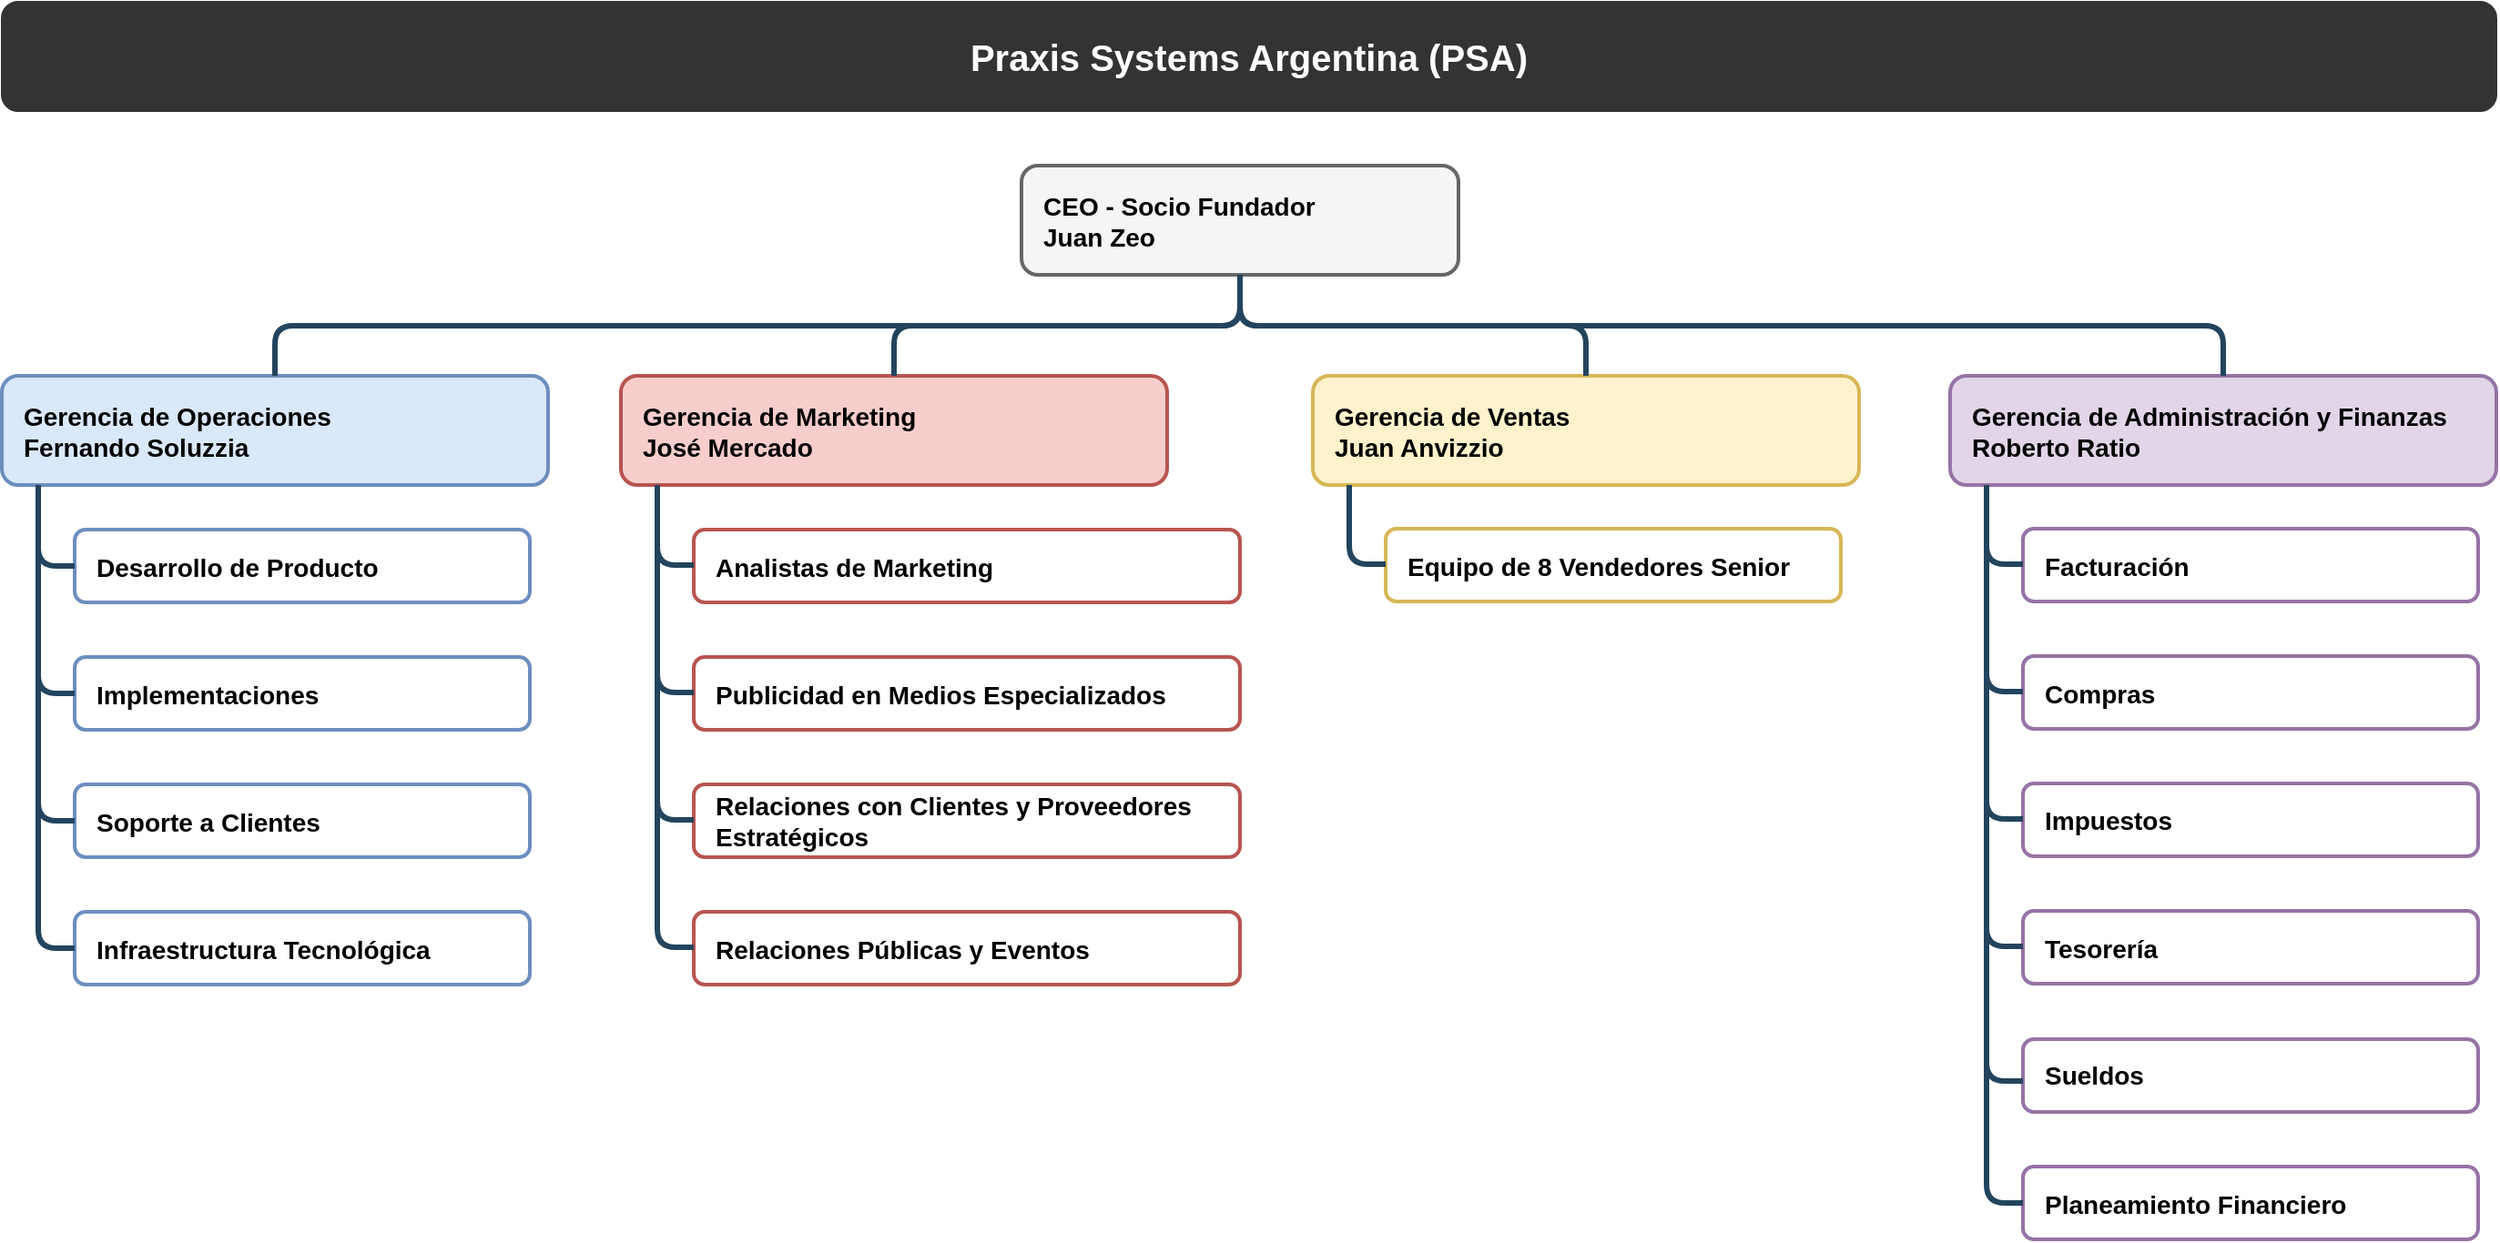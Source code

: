 <mxfile version="24.7.16">
  <diagram name="Page-1" id="97916047-d0de-89f5-080d-49f4d83e522f">
    <mxGraphModel grid="1" page="1" gridSize="10" guides="1" tooltips="1" connect="1" arrows="1" fold="1" pageScale="1.5" pageWidth="1169" pageHeight="827" background="none" math="0" shadow="0">
      <root>
        <mxCell id="0" />
        <mxCell id="1" parent="0" />
        <mxCell id="2" value="CEO - Socio Fundador&#xa;Juan Zeo" style="rounded=1;shadow=0;fontStyle=1;fontSize=14;align=left;spacingLeft=10;fillColor=#f5f5f5;fontColor=#000000;strokeColor=#666666;strokeWidth=2;" vertex="1" parent="1">
          <mxGeometry x="680" y="230" width="240" height="60" as="geometry" />
        </mxCell>
        <mxCell id="3" value="Gerencia de Ventas&#xa;Juan Anvizzio" style="rounded=1;fillColor=#fff2cc;strokeColor=#d6b656;shadow=0;fontStyle=1;fontSize=14;strokeWidth=2;spacingLeft=10;align=left;" vertex="1" parent="1">
          <mxGeometry x="840" y="345.5" width="300" height="60" as="geometry" />
        </mxCell>
        <mxCell id="4" value="Gerencia de Operaciones&#xa;Fernando Soluzzia" style="rounded=1;fillColor=#dae8fc;strokeColor=#6c8ebf;shadow=0;strokeWidth=2;align=left;spacingLeft=10;fontSize=14;fontStyle=1" vertex="1" parent="1">
          <mxGeometry x="120" y="345.5" width="300" height="60" as="geometry" />
        </mxCell>
        <mxCell id="5" value="Gerencia de Marketing&#xa;José Mercado" style="rounded=1;fillColor=#f8cecc;strokeColor=#b85450;shadow=0;fontStyle=1;fontSize=14;strokeWidth=2;spacingLeft=10;align=left;" vertex="1" parent="1">
          <mxGeometry x="460" y="345.5" width="300" height="60" as="geometry" />
        </mxCell>
        <mxCell id="6" value="Gerencia de Administración y Finanzas&#xa;Roberto Ratio" style="rounded=1;fillColor=#e1d5e7;strokeColor=#9673a6;shadow=0;fontStyle=1;fontSize=14;strokeWidth=2;spacingLeft=10;align=left;" vertex="1" parent="1">
          <mxGeometry x="1190" y="345.5" width="300" height="60" as="geometry" />
        </mxCell>
        <mxCell id="29" value="" style="edgeStyle=elbowEdgeStyle;elbow=vertical;strokeWidth=3;endArrow=none;endFill=0;fontStyle=1;strokeColor=#23445D;" edge="1" parent="1" source="2" target="3">
          <mxGeometry x="22" y="165.5" width="100" height="100" as="geometry">
            <mxPoint x="22" y="265.5" as="sourcePoint" />
            <mxPoint x="122" y="165.5" as="targetPoint" />
          </mxGeometry>
        </mxCell>
        <mxCell id="S9LLkby5bIPI4c_dg0Jx-56" value="" style="edgeStyle=elbowEdgeStyle;elbow=vertical;strokeWidth=3;endArrow=none;endFill=0;fontStyle=1;strokeColor=#23445D;" edge="1" parent="1" source="2" target="5">
          <mxGeometry x="22" y="165.5" width="100" height="100" as="geometry">
            <mxPoint x="782" y="281" as="sourcePoint" />
            <mxPoint x="810" y="356" as="targetPoint" />
          </mxGeometry>
        </mxCell>
        <mxCell id="S9LLkby5bIPI4c_dg0Jx-57" value="" style="edgeStyle=elbowEdgeStyle;elbow=vertical;strokeWidth=3;endArrow=none;endFill=0;fontStyle=1;strokeColor=#23445D;" edge="1" parent="1" source="2" target="6">
          <mxGeometry x="22" y="165.5" width="100" height="100" as="geometry">
            <mxPoint x="782" y="281" as="sourcePoint" />
            <mxPoint x="580" y="356" as="targetPoint" />
          </mxGeometry>
        </mxCell>
        <mxCell id="S9LLkby5bIPI4c_dg0Jx-58" value="" style="edgeStyle=elbowEdgeStyle;elbow=vertical;strokeWidth=3;endArrow=none;endFill=0;fontStyle=1;strokeColor=#23445D;" edge="1" parent="1" source="2" target="4">
          <mxGeometry x="22" y="165.5" width="100" height="100" as="geometry">
            <mxPoint x="792" y="291" as="sourcePoint" />
            <mxPoint x="590" y="366" as="targetPoint" />
          </mxGeometry>
        </mxCell>
        <mxCell id="S9LLkby5bIPI4c_dg0Jx-59" value="Desarrollo de Producto" style="rounded=1;fillColor=#FFFFFF;strokeColor=#6c8ebf;shadow=0;strokeWidth=2;align=left;spacingLeft=10;fontSize=14;fontStyle=1" vertex="1" parent="1">
          <mxGeometry x="160" y="430" width="250" height="40" as="geometry" />
        </mxCell>
        <mxCell id="S9LLkby5bIPI4c_dg0Jx-60" value="" style="edgeStyle=elbowEdgeStyle;elbow=vertical;strokeWidth=3;endArrow=none;endFill=0;fontStyle=1;strokeColor=#23445D;" edge="1" parent="1" source="4" target="S9LLkby5bIPI4c_dg0Jx-59">
          <mxGeometry x="22" y="165.5" width="100" height="100" as="geometry">
            <mxPoint x="721" y="510" as="sourcePoint" />
            <mxPoint x="290" y="585" as="targetPoint" />
            <Array as="points">
              <mxPoint x="140" y="450" />
            </Array>
          </mxGeometry>
        </mxCell>
        <mxCell id="S9LLkby5bIPI4c_dg0Jx-61" value="Implementaciones" style="rounded=1;fillColor=#FFFFFF;strokeColor=#6c8ebf;shadow=0;strokeWidth=2;align=left;spacingLeft=10;fontSize=14;fontStyle=1" vertex="1" parent="1">
          <mxGeometry x="160" y="500" width="250" height="40" as="geometry" />
        </mxCell>
        <mxCell id="S9LLkby5bIPI4c_dg0Jx-62" value="Soporte a Clientes" style="rounded=1;fillColor=#FFFFFF;strokeColor=#6c8ebf;shadow=0;strokeWidth=2;align=left;spacingLeft=10;fontSize=14;fontStyle=1" vertex="1" parent="1">
          <mxGeometry x="160" y="570" width="250" height="40" as="geometry" />
        </mxCell>
        <mxCell id="S9LLkby5bIPI4c_dg0Jx-63" value="" style="edgeStyle=elbowEdgeStyle;elbow=vertical;strokeWidth=3;endArrow=none;endFill=0;fontStyle=1;strokeColor=#23445D;" edge="1" parent="1" source="4" target="S9LLkby5bIPI4c_dg0Jx-61">
          <mxGeometry x="22" y="165.5" width="100" height="100" as="geometry">
            <mxPoint x="255" y="416" as="sourcePoint" />
            <mxPoint x="305" y="480" as="targetPoint" />
            <Array as="points">
              <mxPoint x="140" y="520" />
            </Array>
          </mxGeometry>
        </mxCell>
        <mxCell id="S9LLkby5bIPI4c_dg0Jx-64" value="" style="edgeStyle=elbowEdgeStyle;elbow=vertical;strokeWidth=3;endArrow=none;endFill=0;fontStyle=1;strokeColor=#23445D;" edge="1" parent="1" source="4" target="S9LLkby5bIPI4c_dg0Jx-62">
          <mxGeometry x="22" y="165.5" width="100" height="100" as="geometry">
            <mxPoint x="255" y="416" as="sourcePoint" />
            <mxPoint x="305" y="550" as="targetPoint" />
            <Array as="points">
              <mxPoint x="140" y="590" />
            </Array>
          </mxGeometry>
        </mxCell>
        <mxCell id="S9LLkby5bIPI4c_dg0Jx-65" value="Infraestructura Tecnológica" style="rounded=1;fillColor=#FFFFFF;strokeColor=#6c8ebf;shadow=0;strokeWidth=2;align=left;spacingLeft=10;fontSize=14;fontStyle=1" vertex="1" parent="1">
          <mxGeometry x="160" y="640" width="250" height="40" as="geometry" />
        </mxCell>
        <mxCell id="S9LLkby5bIPI4c_dg0Jx-66" value="" style="edgeStyle=elbowEdgeStyle;elbow=vertical;strokeWidth=3;endArrow=none;endFill=0;fontStyle=1;strokeColor=#23445D;" edge="1" parent="1" source="4" target="S9LLkby5bIPI4c_dg0Jx-65">
          <mxGeometry x="22" y="165.5" width="100" height="100" as="geometry">
            <mxPoint x="150" y="416" as="sourcePoint" />
            <mxPoint x="170" y="600" as="targetPoint" />
            <Array as="points">
              <mxPoint x="140" y="660" />
            </Array>
          </mxGeometry>
        </mxCell>
        <mxCell id="S9LLkby5bIPI4c_dg0Jx-67" value="Analistas de Marketing" style="rounded=1;fillColor=#FFFFFF;strokeColor=#b85450;shadow=0;strokeWidth=2;align=left;spacingLeft=10;fontSize=14;fontStyle=1" vertex="1" parent="1">
          <mxGeometry x="500" y="430" width="300" height="40" as="geometry" />
        </mxCell>
        <mxCell id="S9LLkby5bIPI4c_dg0Jx-68" value="Publicidad en Medios Especializados" style="rounded=1;fillColor=#FFFFFF;strokeColor=#b85450;shadow=0;strokeWidth=2;align=left;spacingLeft=10;fontSize=14;fontStyle=1" vertex="1" parent="1">
          <mxGeometry x="500" y="500" width="300" height="40" as="geometry" />
        </mxCell>
        <mxCell id="S9LLkby5bIPI4c_dg0Jx-69" value="Relaciones con Clientes y Proveedores Estratégicos" style="rounded=1;fillColor=#FFFFFF;strokeColor=#b85450;shadow=0;strokeWidth=2;align=left;spacingLeft=10;fontSize=14;fontStyle=1;whiteSpace=wrap;" vertex="1" parent="1">
          <mxGeometry x="500" y="570" width="300" height="40" as="geometry" />
        </mxCell>
        <mxCell id="S9LLkby5bIPI4c_dg0Jx-70" value="Relaciones Públicas y Eventos" style="rounded=1;fillColor=#FFFFFF;strokeColor=#b85450;shadow=0;strokeWidth=2;align=left;spacingLeft=10;fontSize=14;fontStyle=1" vertex="1" parent="1">
          <mxGeometry x="500" y="640" width="300" height="40" as="geometry" />
        </mxCell>
        <mxCell id="S9LLkby5bIPI4c_dg0Jx-71" value="" style="edgeStyle=elbowEdgeStyle;elbow=vertical;strokeWidth=3;endArrow=none;endFill=0;fontStyle=1;strokeColor=#23445D;" edge="1" parent="1" source="5">
          <mxGeometry x="22" y="165.5" width="100" height="100" as="geometry">
            <mxPoint x="480" y="405.5" as="sourcePoint" />
            <mxPoint x="500" y="450" as="targetPoint" />
            <Array as="points">
              <mxPoint x="480" y="449.5" />
            </Array>
          </mxGeometry>
        </mxCell>
        <mxCell id="S9LLkby5bIPI4c_dg0Jx-72" value="" style="edgeStyle=elbowEdgeStyle;elbow=vertical;strokeWidth=3;endArrow=none;endFill=0;fontStyle=1;strokeColor=#23445D;" edge="1" parent="1" source="5" target="S9LLkby5bIPI4c_dg0Jx-68">
          <mxGeometry x="22" y="165.5" width="100" height="100" as="geometry">
            <mxPoint x="480" y="405.5" as="sourcePoint" />
            <mxPoint x="500" y="519.5" as="targetPoint" />
            <Array as="points">
              <mxPoint x="480" y="519.5" />
            </Array>
          </mxGeometry>
        </mxCell>
        <mxCell id="S9LLkby5bIPI4c_dg0Jx-73" value="" style="edgeStyle=elbowEdgeStyle;elbow=vertical;strokeWidth=3;endArrow=none;endFill=0;fontStyle=1;strokeColor=#23445D;" edge="1" parent="1" source="5" target="S9LLkby5bIPI4c_dg0Jx-69">
          <mxGeometry x="22" y="165.5" width="100" height="100" as="geometry">
            <mxPoint x="480" y="405.5" as="sourcePoint" />
            <mxPoint x="500" y="589.5" as="targetPoint" />
            <Array as="points">
              <mxPoint x="480" y="589.5" />
            </Array>
          </mxGeometry>
        </mxCell>
        <mxCell id="S9LLkby5bIPI4c_dg0Jx-74" value="" style="edgeStyle=elbowEdgeStyle;elbow=vertical;strokeWidth=3;endArrow=none;endFill=0;fontStyle=1;strokeColor=#23445D;" edge="1" parent="1" source="5" target="S9LLkby5bIPI4c_dg0Jx-70">
          <mxGeometry x="22" y="165.5" width="100" height="100" as="geometry">
            <mxPoint x="480" y="405.5" as="sourcePoint" />
            <mxPoint x="500" y="659.5" as="targetPoint" />
            <Array as="points">
              <mxPoint x="480" y="659.5" />
            </Array>
          </mxGeometry>
        </mxCell>
        <mxCell id="S9LLkby5bIPI4c_dg0Jx-75" value="Equipo de 8 Vendedores Senior" style="rounded=1;fillColor=#FFFFFF;strokeColor=#d6b656;shadow=0;strokeWidth=2;align=left;spacingLeft=10;fontSize=14;fontStyle=1" vertex="1" parent="1">
          <mxGeometry x="880" y="429.5" width="250" height="40" as="geometry" />
        </mxCell>
        <mxCell id="S9LLkby5bIPI4c_dg0Jx-76" value="" style="edgeStyle=elbowEdgeStyle;elbow=vertical;strokeWidth=3;endArrow=none;endFill=0;fontStyle=1;strokeColor=#23445D;" edge="1" parent="1" source="3" target="S9LLkby5bIPI4c_dg0Jx-75">
          <mxGeometry x="22" y="165.5" width="100" height="100" as="geometry">
            <mxPoint x="860" y="405.5" as="sourcePoint" />
            <mxPoint x="880" y="449.5" as="targetPoint" />
            <Array as="points">
              <mxPoint x="860" y="449" />
            </Array>
          </mxGeometry>
        </mxCell>
        <mxCell id="S9LLkby5bIPI4c_dg0Jx-77" value="Facturación" style="rounded=1;fillColor=#FFFFFF;strokeColor=#9673a6;shadow=0;strokeWidth=2;align=left;spacingLeft=10;fontSize=14;fontStyle=1" vertex="1" parent="1">
          <mxGeometry x="1230" y="429.5" width="250" height="40" as="geometry" />
        </mxCell>
        <mxCell id="S9LLkby5bIPI4c_dg0Jx-78" value="Compras" style="rounded=1;fillColor=#FFFFFF;strokeColor=#9673a6;shadow=0;strokeWidth=2;align=left;spacingLeft=10;fontSize=14;fontStyle=1" vertex="1" parent="1">
          <mxGeometry x="1230" y="499.5" width="250" height="40" as="geometry" />
        </mxCell>
        <mxCell id="S9LLkby5bIPI4c_dg0Jx-79" value="Impuestos" style="rounded=1;fillColor=#FFFFFF;strokeColor=#9673a6;shadow=0;strokeWidth=2;align=left;spacingLeft=10;fontSize=14;fontStyle=1;whiteSpace=wrap;" vertex="1" parent="1">
          <mxGeometry x="1230" y="569.5" width="250" height="40" as="geometry" />
        </mxCell>
        <mxCell id="S9LLkby5bIPI4c_dg0Jx-80" value="Tesorería" style="rounded=1;fillColor=#FFFFFF;strokeColor=#9673a6;shadow=0;strokeWidth=2;align=left;spacingLeft=10;fontSize=14;fontStyle=1" vertex="1" parent="1">
          <mxGeometry x="1230" y="639.5" width="250" height="40" as="geometry" />
        </mxCell>
        <mxCell id="S9LLkby5bIPI4c_dg0Jx-81" value="" style="edgeStyle=elbowEdgeStyle;elbow=vertical;strokeWidth=3;endArrow=none;endFill=0;fontStyle=1;strokeColor=#23445D;" edge="1" parent="1" source="6" target="S9LLkby5bIPI4c_dg0Jx-77">
          <mxGeometry x="22" y="165.5" width="100" height="100" as="geometry">
            <mxPoint x="1210" y="405.5" as="sourcePoint" />
            <mxPoint x="1230" y="449.5" as="targetPoint" />
            <Array as="points">
              <mxPoint x="1210" y="449" />
            </Array>
          </mxGeometry>
        </mxCell>
        <mxCell id="S9LLkby5bIPI4c_dg0Jx-82" value="" style="edgeStyle=elbowEdgeStyle;elbow=vertical;strokeWidth=3;endArrow=none;endFill=0;fontStyle=1;strokeColor=#23445D;" edge="1" parent="1" source="6" target="S9LLkby5bIPI4c_dg0Jx-78">
          <mxGeometry x="22" y="165.5" width="100" height="100" as="geometry">
            <mxPoint x="1210" y="405.5" as="sourcePoint" />
            <mxPoint x="1230" y="519" as="targetPoint" />
            <Array as="points">
              <mxPoint x="1210" y="519" />
            </Array>
          </mxGeometry>
        </mxCell>
        <mxCell id="S9LLkby5bIPI4c_dg0Jx-83" value="" style="edgeStyle=elbowEdgeStyle;elbow=vertical;strokeWidth=3;endArrow=none;endFill=0;fontStyle=1;strokeColor=#23445D;" edge="1" parent="1" source="6" target="S9LLkby5bIPI4c_dg0Jx-79">
          <mxGeometry x="22" y="165.5" width="100" height="100" as="geometry">
            <mxPoint x="1210" y="405.5" as="sourcePoint" />
            <mxPoint x="1230" y="589" as="targetPoint" />
            <Array as="points">
              <mxPoint x="1210" y="589" />
            </Array>
          </mxGeometry>
        </mxCell>
        <mxCell id="S9LLkby5bIPI4c_dg0Jx-84" value="" style="edgeStyle=elbowEdgeStyle;elbow=vertical;strokeWidth=3;endArrow=none;endFill=0;fontStyle=1;strokeColor=#23445D;" edge="1" parent="1" source="6" target="S9LLkby5bIPI4c_dg0Jx-80">
          <mxGeometry x="22" y="165.5" width="100" height="100" as="geometry">
            <mxPoint x="1210" y="405.5" as="sourcePoint" />
            <mxPoint x="1230" y="659" as="targetPoint" />
            <Array as="points">
              <mxPoint x="1210" y="659" />
            </Array>
          </mxGeometry>
        </mxCell>
        <mxCell id="S9LLkby5bIPI4c_dg0Jx-85" value="Sueldos" style="rounded=1;fillColor=#FFFFFF;strokeColor=#9673a6;shadow=0;strokeWidth=2;align=left;spacingLeft=10;fontSize=14;fontStyle=1;whiteSpace=wrap;" vertex="1" parent="1">
          <mxGeometry x="1230" y="710" width="250" height="40" as="geometry" />
        </mxCell>
        <mxCell id="S9LLkby5bIPI4c_dg0Jx-86" value="Planeamiento Financiero" style="rounded=1;fillColor=#FFFFFF;strokeColor=#9673a6;shadow=0;strokeWidth=2;align=left;spacingLeft=10;fontSize=14;fontStyle=1" vertex="1" parent="1">
          <mxGeometry x="1230" y="780" width="250" height="40" as="geometry" />
        </mxCell>
        <mxCell id="S9LLkby5bIPI4c_dg0Jx-87" value="" style="edgeStyle=elbowEdgeStyle;elbow=vertical;strokeWidth=3;endArrow=none;endFill=0;fontStyle=1;strokeColor=#23445D;" edge="1" parent="1" source="6" target="S9LLkby5bIPI4c_dg0Jx-85">
          <mxGeometry x="22" y="165.5" width="100" height="100" as="geometry">
            <mxPoint x="1210" y="480" as="sourcePoint" />
            <mxPoint x="1230" y="733" as="targetPoint" />
            <Array as="points">
              <mxPoint x="1210" y="733" />
            </Array>
          </mxGeometry>
        </mxCell>
        <mxCell id="S9LLkby5bIPI4c_dg0Jx-88" value="" style="edgeStyle=elbowEdgeStyle;elbow=vertical;strokeWidth=3;endArrow=none;endFill=0;fontStyle=1;strokeColor=#23445D;" edge="1" parent="1" source="6" target="S9LLkby5bIPI4c_dg0Jx-86">
          <mxGeometry x="22" y="165.5" width="100" height="100" as="geometry">
            <mxPoint x="1220" y="416" as="sourcePoint" />
            <mxPoint x="1240" y="743" as="targetPoint" />
            <Array as="points">
              <mxPoint x="1210" y="800" />
            </Array>
          </mxGeometry>
        </mxCell>
        <mxCell id="S9LLkby5bIPI4c_dg0Jx-89" value="Praxis Systems Argentina (PSA)" style="rounded=1;whiteSpace=wrap;html=1;fillColor=#333333;strokeColor=#333333;fontColor=#FFFFFF;fontSize=20;fontStyle=1" vertex="1" parent="1">
          <mxGeometry x="120" y="140" width="1370" height="60" as="geometry" />
        </mxCell>
      </root>
    </mxGraphModel>
  </diagram>
</mxfile>
